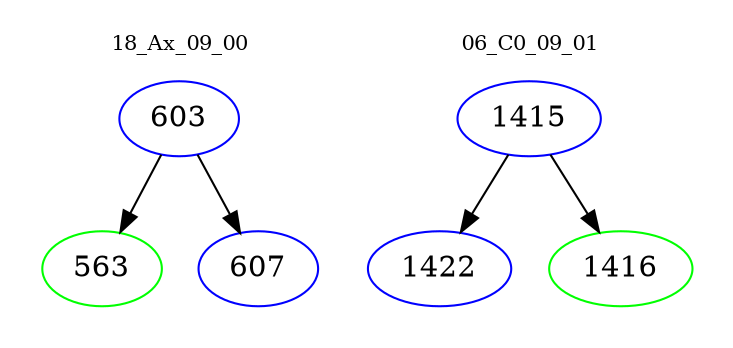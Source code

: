 digraph{
subgraph cluster_0 {
color = white
label = "18_Ax_09_00";
fontsize=10;
T0_603 [label="603", color="blue"]
T0_603 -> T0_563 [color="black"]
T0_563 [label="563", color="green"]
T0_603 -> T0_607 [color="black"]
T0_607 [label="607", color="blue"]
}
subgraph cluster_1 {
color = white
label = "06_C0_09_01";
fontsize=10;
T1_1415 [label="1415", color="blue"]
T1_1415 -> T1_1422 [color="black"]
T1_1422 [label="1422", color="blue"]
T1_1415 -> T1_1416 [color="black"]
T1_1416 [label="1416", color="green"]
}
}
